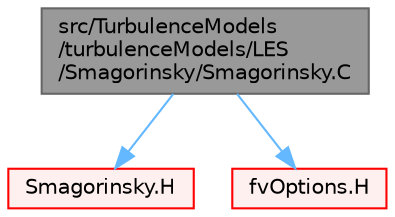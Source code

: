 digraph "src/TurbulenceModels/turbulenceModels/LES/Smagorinsky/Smagorinsky.C"
{
 // LATEX_PDF_SIZE
  bgcolor="transparent";
  edge [fontname=Helvetica,fontsize=10,labelfontname=Helvetica,labelfontsize=10];
  node [fontname=Helvetica,fontsize=10,shape=box,height=0.2,width=0.4];
  Node1 [id="Node000001",label="src/TurbulenceModels\l/turbulenceModels/LES\l/Smagorinsky/Smagorinsky.C",height=0.2,width=0.4,color="gray40", fillcolor="grey60", style="filled", fontcolor="black",tooltip=" "];
  Node1 -> Node2 [id="edge1_Node000001_Node000002",color="steelblue1",style="solid",tooltip=" "];
  Node2 [id="Node000002",label="Smagorinsky.H",height=0.2,width=0.4,color="red", fillcolor="#FFF0F0", style="filled",URL="$Smagorinsky_8H.html",tooltip=" "];
  Node1 -> Node394 [id="edge2_Node000001_Node000394",color="steelblue1",style="solid",tooltip=" "];
  Node394 [id="Node000394",label="fvOptions.H",height=0.2,width=0.4,color="red", fillcolor="#FFF0F0", style="filled",URL="$fvOptions_8H.html",tooltip=" "];
}

